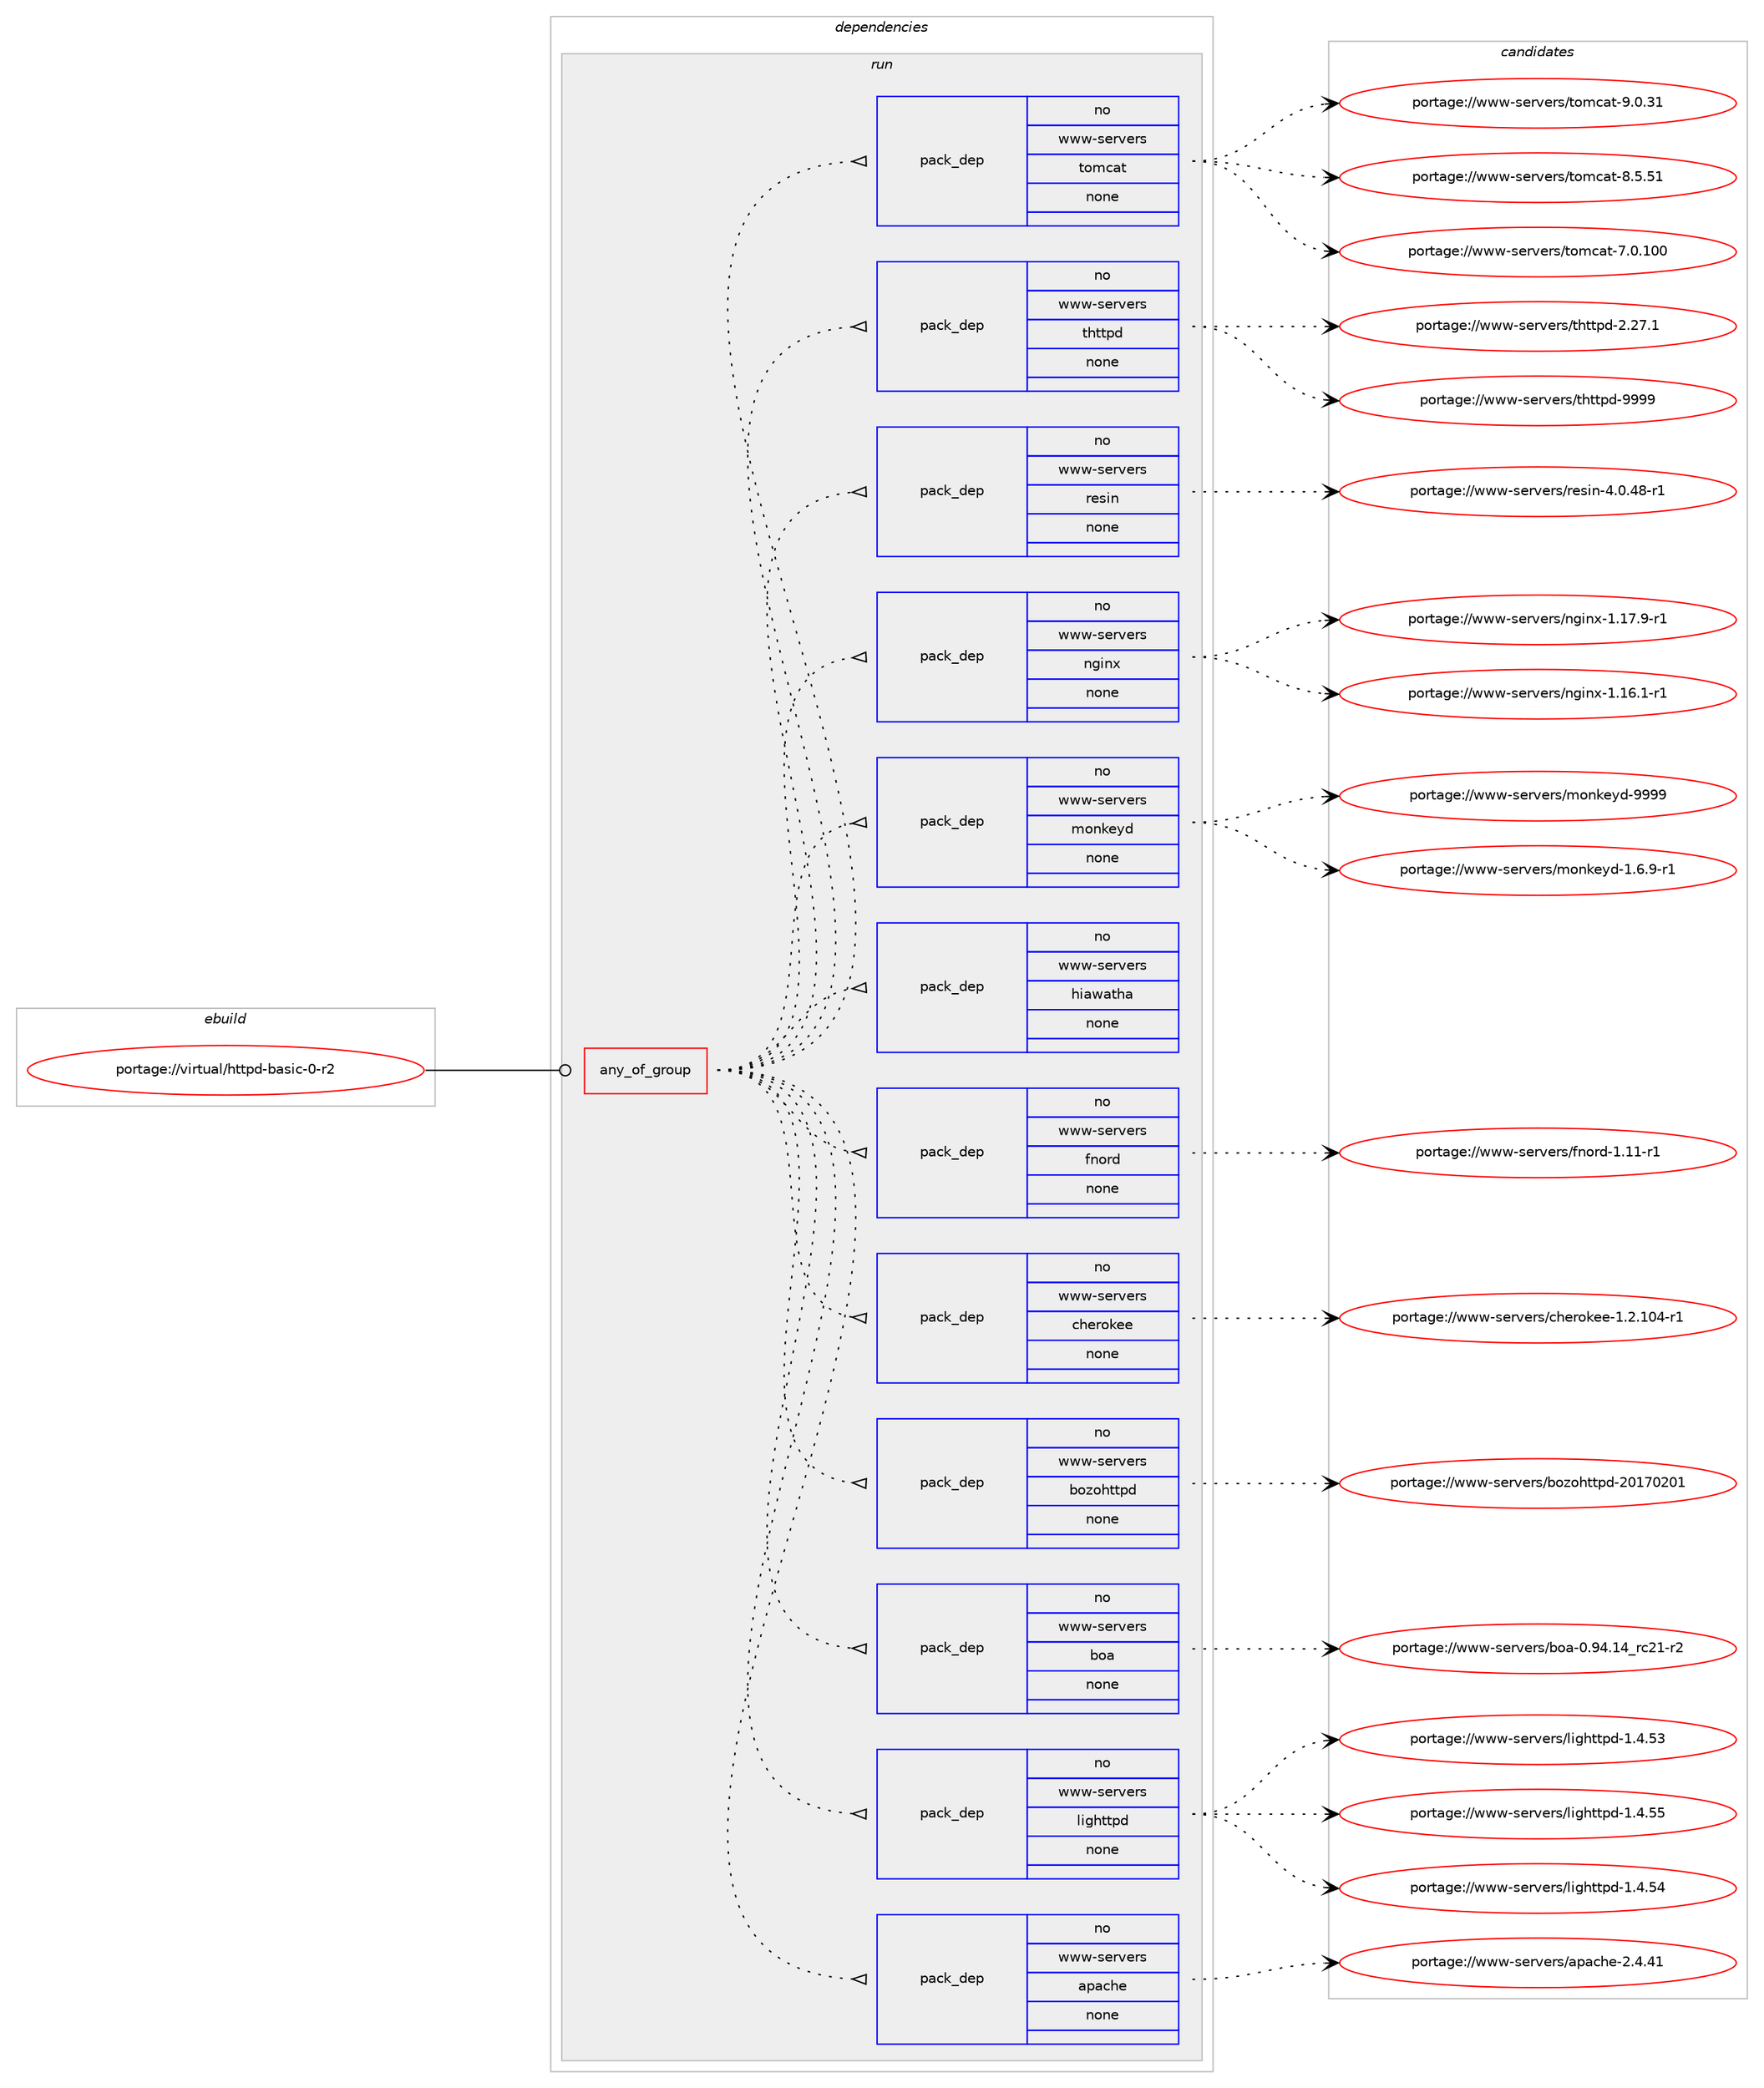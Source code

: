 digraph prolog {

# *************
# Graph options
# *************

newrank=true;
concentrate=true;
compound=true;
graph [rankdir=LR,fontname=Helvetica,fontsize=10,ranksep=1.5];#, ranksep=2.5, nodesep=0.2];
edge  [arrowhead=vee];
node  [fontname=Helvetica,fontsize=10];

# **********
# The ebuild
# **********

subgraph cluster_leftcol {
color=gray;
rank=same;
label=<<i>ebuild</i>>;
id [label="portage://virtual/httpd-basic-0-r2", color=red, width=4, href="../virtual/httpd-basic-0-r2.svg"];
}

# ****************
# The dependencies
# ****************

subgraph cluster_midcol {
color=gray;
label=<<i>dependencies</i>>;
subgraph cluster_compile {
fillcolor="#eeeeee";
style=filled;
label=<<i>compile</i>>;
}
subgraph cluster_compileandrun {
fillcolor="#eeeeee";
style=filled;
label=<<i>compile and run</i>>;
}
subgraph cluster_run {
fillcolor="#eeeeee";
style=filled;
label=<<i>run</i>>;
subgraph any254 {
dependency9629 [label=<<TABLE BORDER="0" CELLBORDER="1" CELLSPACING="0" CELLPADDING="4"><TR><TD CELLPADDING="10">any_of_group</TD></TR></TABLE>>, shape=none, color=red];subgraph pack7932 {
dependency9630 [label=<<TABLE BORDER="0" CELLBORDER="1" CELLSPACING="0" CELLPADDING="4" WIDTH="220"><TR><TD ROWSPAN="6" CELLPADDING="30">pack_dep</TD></TR><TR><TD WIDTH="110">no</TD></TR><TR><TD>www-servers</TD></TR><TR><TD>apache</TD></TR><TR><TD>none</TD></TR><TR><TD></TD></TR></TABLE>>, shape=none, color=blue];
}
dependency9629:e -> dependency9630:w [weight=20,style="dotted",arrowhead="oinv"];
subgraph pack7933 {
dependency9631 [label=<<TABLE BORDER="0" CELLBORDER="1" CELLSPACING="0" CELLPADDING="4" WIDTH="220"><TR><TD ROWSPAN="6" CELLPADDING="30">pack_dep</TD></TR><TR><TD WIDTH="110">no</TD></TR><TR><TD>www-servers</TD></TR><TR><TD>lighttpd</TD></TR><TR><TD>none</TD></TR><TR><TD></TD></TR></TABLE>>, shape=none, color=blue];
}
dependency9629:e -> dependency9631:w [weight=20,style="dotted",arrowhead="oinv"];
subgraph pack7934 {
dependency9632 [label=<<TABLE BORDER="0" CELLBORDER="1" CELLSPACING="0" CELLPADDING="4" WIDTH="220"><TR><TD ROWSPAN="6" CELLPADDING="30">pack_dep</TD></TR><TR><TD WIDTH="110">no</TD></TR><TR><TD>www-servers</TD></TR><TR><TD>boa</TD></TR><TR><TD>none</TD></TR><TR><TD></TD></TR></TABLE>>, shape=none, color=blue];
}
dependency9629:e -> dependency9632:w [weight=20,style="dotted",arrowhead="oinv"];
subgraph pack7935 {
dependency9633 [label=<<TABLE BORDER="0" CELLBORDER="1" CELLSPACING="0" CELLPADDING="4" WIDTH="220"><TR><TD ROWSPAN="6" CELLPADDING="30">pack_dep</TD></TR><TR><TD WIDTH="110">no</TD></TR><TR><TD>www-servers</TD></TR><TR><TD>bozohttpd</TD></TR><TR><TD>none</TD></TR><TR><TD></TD></TR></TABLE>>, shape=none, color=blue];
}
dependency9629:e -> dependency9633:w [weight=20,style="dotted",arrowhead="oinv"];
subgraph pack7936 {
dependency9634 [label=<<TABLE BORDER="0" CELLBORDER="1" CELLSPACING="0" CELLPADDING="4" WIDTH="220"><TR><TD ROWSPAN="6" CELLPADDING="30">pack_dep</TD></TR><TR><TD WIDTH="110">no</TD></TR><TR><TD>www-servers</TD></TR><TR><TD>cherokee</TD></TR><TR><TD>none</TD></TR><TR><TD></TD></TR></TABLE>>, shape=none, color=blue];
}
dependency9629:e -> dependency9634:w [weight=20,style="dotted",arrowhead="oinv"];
subgraph pack7937 {
dependency9635 [label=<<TABLE BORDER="0" CELLBORDER="1" CELLSPACING="0" CELLPADDING="4" WIDTH="220"><TR><TD ROWSPAN="6" CELLPADDING="30">pack_dep</TD></TR><TR><TD WIDTH="110">no</TD></TR><TR><TD>www-servers</TD></TR><TR><TD>fnord</TD></TR><TR><TD>none</TD></TR><TR><TD></TD></TR></TABLE>>, shape=none, color=blue];
}
dependency9629:e -> dependency9635:w [weight=20,style="dotted",arrowhead="oinv"];
subgraph pack7938 {
dependency9636 [label=<<TABLE BORDER="0" CELLBORDER="1" CELLSPACING="0" CELLPADDING="4" WIDTH="220"><TR><TD ROWSPAN="6" CELLPADDING="30">pack_dep</TD></TR><TR><TD WIDTH="110">no</TD></TR><TR><TD>www-servers</TD></TR><TR><TD>hiawatha</TD></TR><TR><TD>none</TD></TR><TR><TD></TD></TR></TABLE>>, shape=none, color=blue];
}
dependency9629:e -> dependency9636:w [weight=20,style="dotted",arrowhead="oinv"];
subgraph pack7939 {
dependency9637 [label=<<TABLE BORDER="0" CELLBORDER="1" CELLSPACING="0" CELLPADDING="4" WIDTH="220"><TR><TD ROWSPAN="6" CELLPADDING="30">pack_dep</TD></TR><TR><TD WIDTH="110">no</TD></TR><TR><TD>www-servers</TD></TR><TR><TD>monkeyd</TD></TR><TR><TD>none</TD></TR><TR><TD></TD></TR></TABLE>>, shape=none, color=blue];
}
dependency9629:e -> dependency9637:w [weight=20,style="dotted",arrowhead="oinv"];
subgraph pack7940 {
dependency9638 [label=<<TABLE BORDER="0" CELLBORDER="1" CELLSPACING="0" CELLPADDING="4" WIDTH="220"><TR><TD ROWSPAN="6" CELLPADDING="30">pack_dep</TD></TR><TR><TD WIDTH="110">no</TD></TR><TR><TD>www-servers</TD></TR><TR><TD>nginx</TD></TR><TR><TD>none</TD></TR><TR><TD></TD></TR></TABLE>>, shape=none, color=blue];
}
dependency9629:e -> dependency9638:w [weight=20,style="dotted",arrowhead="oinv"];
subgraph pack7941 {
dependency9639 [label=<<TABLE BORDER="0" CELLBORDER="1" CELLSPACING="0" CELLPADDING="4" WIDTH="220"><TR><TD ROWSPAN="6" CELLPADDING="30">pack_dep</TD></TR><TR><TD WIDTH="110">no</TD></TR><TR><TD>www-servers</TD></TR><TR><TD>resin</TD></TR><TR><TD>none</TD></TR><TR><TD></TD></TR></TABLE>>, shape=none, color=blue];
}
dependency9629:e -> dependency9639:w [weight=20,style="dotted",arrowhead="oinv"];
subgraph pack7942 {
dependency9640 [label=<<TABLE BORDER="0" CELLBORDER="1" CELLSPACING="0" CELLPADDING="4" WIDTH="220"><TR><TD ROWSPAN="6" CELLPADDING="30">pack_dep</TD></TR><TR><TD WIDTH="110">no</TD></TR><TR><TD>www-servers</TD></TR><TR><TD>thttpd</TD></TR><TR><TD>none</TD></TR><TR><TD></TD></TR></TABLE>>, shape=none, color=blue];
}
dependency9629:e -> dependency9640:w [weight=20,style="dotted",arrowhead="oinv"];
subgraph pack7943 {
dependency9641 [label=<<TABLE BORDER="0" CELLBORDER="1" CELLSPACING="0" CELLPADDING="4" WIDTH="220"><TR><TD ROWSPAN="6" CELLPADDING="30">pack_dep</TD></TR><TR><TD WIDTH="110">no</TD></TR><TR><TD>www-servers</TD></TR><TR><TD>tomcat</TD></TR><TR><TD>none</TD></TR><TR><TD></TD></TR></TABLE>>, shape=none, color=blue];
}
dependency9629:e -> dependency9641:w [weight=20,style="dotted",arrowhead="oinv"];
}
id:e -> dependency9629:w [weight=20,style="solid",arrowhead="odot"];
}
}

# **************
# The candidates
# **************

subgraph cluster_choices {
rank=same;
color=gray;
label=<<i>candidates</i>>;

subgraph choice7932 {
color=black;
nodesep=1;
choice119119119451151011141181011141154797112979910410145504652465249 [label="portage://www-servers/apache-2.4.41", color=red, width=4,href="../www-servers/apache-2.4.41.svg"];
dependency9630:e -> choice119119119451151011141181011141154797112979910410145504652465249:w [style=dotted,weight="100"];
}
subgraph choice7933 {
color=black;
nodesep=1;
choice119119119451151011141181011141154710810510310411611611210045494652465353 [label="portage://www-servers/lighttpd-1.4.55", color=red, width=4,href="../www-servers/lighttpd-1.4.55.svg"];
choice119119119451151011141181011141154710810510310411611611210045494652465352 [label="portage://www-servers/lighttpd-1.4.54", color=red, width=4,href="../www-servers/lighttpd-1.4.54.svg"];
choice119119119451151011141181011141154710810510310411611611210045494652465351 [label="portage://www-servers/lighttpd-1.4.53", color=red, width=4,href="../www-servers/lighttpd-1.4.53.svg"];
dependency9631:e -> choice119119119451151011141181011141154710810510310411611611210045494652465353:w [style=dotted,weight="100"];
dependency9631:e -> choice119119119451151011141181011141154710810510310411611611210045494652465352:w [style=dotted,weight="100"];
dependency9631:e -> choice119119119451151011141181011141154710810510310411611611210045494652465351:w [style=dotted,weight="100"];
}
subgraph choice7934 {
color=black;
nodesep=1;
choice119119119451151011141181011141154798111974548465752464952951149950494511450 [label="portage://www-servers/boa-0.94.14_rc21-r2", color=red, width=4,href="../www-servers/boa-0.94.14_rc21-r2.svg"];
dependency9632:e -> choice119119119451151011141181011141154798111974548465752464952951149950494511450:w [style=dotted,weight="100"];
}
subgraph choice7935 {
color=black;
nodesep=1;
choice119119119451151011141181011141154798111122111104116116112100455048495548504849 [label="portage://www-servers/bozohttpd-20170201", color=red, width=4,href="../www-servers/bozohttpd-20170201.svg"];
dependency9633:e -> choice119119119451151011141181011141154798111122111104116116112100455048495548504849:w [style=dotted,weight="100"];
}
subgraph choice7936 {
color=black;
nodesep=1;
choice11911911945115101114118101114115479910410111411110710110145494650464948524511449 [label="portage://www-servers/cherokee-1.2.104-r1", color=red, width=4,href="../www-servers/cherokee-1.2.104-r1.svg"];
dependency9634:e -> choice11911911945115101114118101114115479910410111411110710110145494650464948524511449:w [style=dotted,weight="100"];
}
subgraph choice7937 {
color=black;
nodesep=1;
choice119119119451151011141181011141154710211011111410045494649494511449 [label="portage://www-servers/fnord-1.11-r1", color=red, width=4,href="../www-servers/fnord-1.11-r1.svg"];
dependency9635:e -> choice119119119451151011141181011141154710211011111410045494649494511449:w [style=dotted,weight="100"];
}
subgraph choice7938 {
color=black;
nodesep=1;
}
subgraph choice7939 {
color=black;
nodesep=1;
choice11911911945115101114118101114115471091111101071011211004557575757 [label="portage://www-servers/monkeyd-9999", color=red, width=4,href="../www-servers/monkeyd-9999.svg"];
choice11911911945115101114118101114115471091111101071011211004549465446574511449 [label="portage://www-servers/monkeyd-1.6.9-r1", color=red, width=4,href="../www-servers/monkeyd-1.6.9-r1.svg"];
dependency9637:e -> choice11911911945115101114118101114115471091111101071011211004557575757:w [style=dotted,weight="100"];
dependency9637:e -> choice11911911945115101114118101114115471091111101071011211004549465446574511449:w [style=dotted,weight="100"];
}
subgraph choice7940 {
color=black;
nodesep=1;
choice1191191194511510111411810111411547110103105110120454946495546574511449 [label="portage://www-servers/nginx-1.17.9-r1", color=red, width=4,href="../www-servers/nginx-1.17.9-r1.svg"];
choice1191191194511510111411810111411547110103105110120454946495446494511449 [label="portage://www-servers/nginx-1.16.1-r1", color=red, width=4,href="../www-servers/nginx-1.16.1-r1.svg"];
dependency9638:e -> choice1191191194511510111411810111411547110103105110120454946495546574511449:w [style=dotted,weight="100"];
dependency9638:e -> choice1191191194511510111411810111411547110103105110120454946495446494511449:w [style=dotted,weight="100"];
}
subgraph choice7941 {
color=black;
nodesep=1;
choice1191191194511510111411810111411547114101115105110455246484652564511449 [label="portage://www-servers/resin-4.0.48-r1", color=red, width=4,href="../www-servers/resin-4.0.48-r1.svg"];
dependency9639:e -> choice1191191194511510111411810111411547114101115105110455246484652564511449:w [style=dotted,weight="100"];
}
subgraph choice7942 {
color=black;
nodesep=1;
choice11911911945115101114118101114115471161041161161121004557575757 [label="portage://www-servers/thttpd-9999", color=red, width=4,href="../www-servers/thttpd-9999.svg"];
choice119119119451151011141181011141154711610411611611210045504650554649 [label="portage://www-servers/thttpd-2.27.1", color=red, width=4,href="../www-servers/thttpd-2.27.1.svg"];
dependency9640:e -> choice11911911945115101114118101114115471161041161161121004557575757:w [style=dotted,weight="100"];
dependency9640:e -> choice119119119451151011141181011141154711610411611611210045504650554649:w [style=dotted,weight="100"];
}
subgraph choice7943 {
color=black;
nodesep=1;
choice1191191194511510111411810111411547116111109999711645574648465149 [label="portage://www-servers/tomcat-9.0.31", color=red, width=4,href="../www-servers/tomcat-9.0.31.svg"];
choice1191191194511510111411810111411547116111109999711645564653465349 [label="portage://www-servers/tomcat-8.5.51", color=red, width=4,href="../www-servers/tomcat-8.5.51.svg"];
choice119119119451151011141181011141154711611110999971164555464846494848 [label="portage://www-servers/tomcat-7.0.100", color=red, width=4,href="../www-servers/tomcat-7.0.100.svg"];
dependency9641:e -> choice1191191194511510111411810111411547116111109999711645574648465149:w [style=dotted,weight="100"];
dependency9641:e -> choice1191191194511510111411810111411547116111109999711645564653465349:w [style=dotted,weight="100"];
dependency9641:e -> choice119119119451151011141181011141154711611110999971164555464846494848:w [style=dotted,weight="100"];
}
}

}

